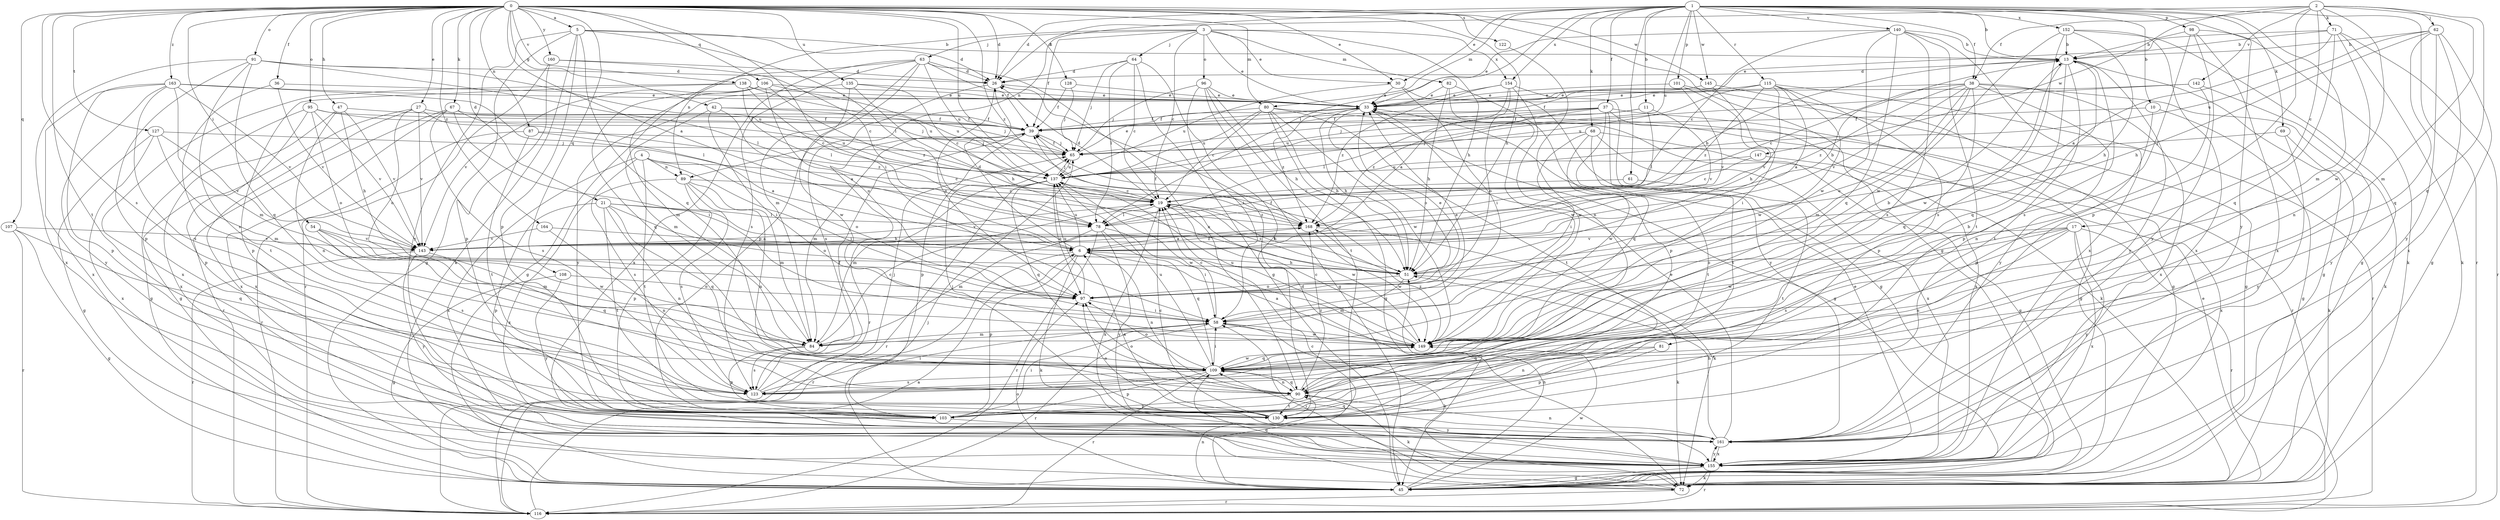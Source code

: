 strict digraph  {
0;
1;
2;
3;
4;
5;
6;
10;
11;
13;
17;
19;
21;
26;
27;
30;
33;
36;
37;
38;
39;
42;
45;
47;
51;
54;
58;
61;
62;
63;
64;
65;
67;
68;
69;
71;
72;
78;
80;
81;
82;
84;
87;
89;
90;
91;
95;
96;
97;
98;
101;
103;
106;
107;
108;
109;
115;
116;
122;
123;
127;
128;
130;
135;
137;
138;
140;
142;
143;
145;
147;
149;
152;
154;
155;
160;
161;
163;
164;
168;
0 -> 5  [label=a];
0 -> 6  [label=a];
0 -> 21  [label=d];
0 -> 26  [label=d];
0 -> 27  [label=e];
0 -> 30  [label=e];
0 -> 36  [label=f];
0 -> 42  [label=g];
0 -> 45  [label=g];
0 -> 47  [label=h];
0 -> 51  [label=h];
0 -> 54  [label=i];
0 -> 58  [label=i];
0 -> 67  [label=k];
0 -> 80  [label=m];
0 -> 87  [label=n];
0 -> 91  [label=o];
0 -> 95  [label=o];
0 -> 106  [label=q];
0 -> 107  [label=q];
0 -> 108  [label=q];
0 -> 122  [label=s];
0 -> 123  [label=s];
0 -> 127  [label=t];
0 -> 128  [label=t];
0 -> 130  [label=t];
0 -> 135  [label=u];
0 -> 137  [label=u];
0 -> 138  [label=v];
0 -> 145  [label=w];
0 -> 160  [label=y];
0 -> 163  [label=z];
0 -> 164  [label=z];
0 -> 168  [label=z];
1 -> 10  [label=b];
1 -> 11  [label=b];
1 -> 13  [label=b];
1 -> 26  [label=d];
1 -> 30  [label=e];
1 -> 37  [label=f];
1 -> 38  [label=f];
1 -> 61  [label=j];
1 -> 68  [label=k];
1 -> 69  [label=k];
1 -> 78  [label=l];
1 -> 80  [label=m];
1 -> 81  [label=m];
1 -> 89  [label=n];
1 -> 98  [label=p];
1 -> 101  [label=p];
1 -> 115  [label=r];
1 -> 116  [label=r];
1 -> 137  [label=u];
1 -> 140  [label=v];
1 -> 145  [label=w];
1 -> 152  [label=x];
1 -> 154  [label=x];
1 -> 161  [label=y];
2 -> 17  [label=c];
2 -> 26  [label=d];
2 -> 38  [label=f];
2 -> 62  [label=j];
2 -> 71  [label=k];
2 -> 81  [label=m];
2 -> 103  [label=p];
2 -> 109  [label=q];
2 -> 142  [label=v];
2 -> 147  [label=w];
2 -> 149  [label=w];
3 -> 19  [label=c];
3 -> 30  [label=e];
3 -> 33  [label=e];
3 -> 39  [label=f];
3 -> 51  [label=h];
3 -> 63  [label=j];
3 -> 64  [label=j];
3 -> 82  [label=m];
3 -> 89  [label=n];
3 -> 96  [label=o];
3 -> 154  [label=x];
4 -> 19  [label=c];
4 -> 58  [label=i];
4 -> 89  [label=n];
4 -> 97  [label=o];
4 -> 123  [label=s];
4 -> 130  [label=t];
4 -> 155  [label=x];
5 -> 13  [label=b];
5 -> 26  [label=d];
5 -> 45  [label=g];
5 -> 72  [label=k];
5 -> 78  [label=l];
5 -> 103  [label=p];
5 -> 109  [label=q];
5 -> 161  [label=y];
6 -> 26  [label=d];
6 -> 51  [label=h];
6 -> 72  [label=k];
6 -> 90  [label=n];
6 -> 103  [label=p];
6 -> 116  [label=r];
6 -> 137  [label=u];
6 -> 168  [label=z];
10 -> 39  [label=f];
10 -> 45  [label=g];
10 -> 103  [label=p];
11 -> 39  [label=f];
11 -> 78  [label=l];
11 -> 137  [label=u];
11 -> 143  [label=v];
13 -> 26  [label=d];
13 -> 45  [label=g];
13 -> 103  [label=p];
13 -> 109  [label=q];
13 -> 130  [label=t];
13 -> 149  [label=w];
13 -> 161  [label=y];
17 -> 90  [label=n];
17 -> 97  [label=o];
17 -> 116  [label=r];
17 -> 123  [label=s];
17 -> 143  [label=v];
17 -> 149  [label=w];
17 -> 155  [label=x];
17 -> 161  [label=y];
19 -> 26  [label=d];
19 -> 51  [label=h];
19 -> 78  [label=l];
19 -> 143  [label=v];
19 -> 149  [label=w];
19 -> 155  [label=x];
19 -> 168  [label=z];
21 -> 51  [label=h];
21 -> 78  [label=l];
21 -> 90  [label=n];
21 -> 97  [label=o];
21 -> 103  [label=p];
21 -> 109  [label=q];
21 -> 130  [label=t];
26 -> 33  [label=e];
26 -> 97  [label=o];
26 -> 123  [label=s];
27 -> 39  [label=f];
27 -> 45  [label=g];
27 -> 97  [label=o];
27 -> 143  [label=v];
27 -> 155  [label=x];
27 -> 168  [label=z];
30 -> 33  [label=e];
30 -> 58  [label=i];
30 -> 137  [label=u];
30 -> 161  [label=y];
33 -> 39  [label=f];
33 -> 45  [label=g];
33 -> 51  [label=h];
33 -> 97  [label=o];
33 -> 116  [label=r];
33 -> 168  [label=z];
36 -> 33  [label=e];
36 -> 130  [label=t];
36 -> 143  [label=v];
37 -> 39  [label=f];
37 -> 45  [label=g];
37 -> 65  [label=j];
37 -> 78  [label=l];
37 -> 109  [label=q];
37 -> 130  [label=t];
37 -> 155  [label=x];
37 -> 168  [label=z];
38 -> 19  [label=c];
38 -> 33  [label=e];
38 -> 72  [label=k];
38 -> 84  [label=m];
38 -> 97  [label=o];
38 -> 109  [label=q];
38 -> 143  [label=v];
38 -> 155  [label=x];
38 -> 161  [label=y];
38 -> 168  [label=z];
39 -> 65  [label=j];
39 -> 84  [label=m];
39 -> 103  [label=p];
39 -> 116  [label=r];
42 -> 6  [label=a];
42 -> 39  [label=f];
42 -> 58  [label=i];
42 -> 65  [label=j];
42 -> 84  [label=m];
45 -> 19  [label=c];
45 -> 51  [label=h];
45 -> 65  [label=j];
45 -> 90  [label=n];
45 -> 97  [label=o];
45 -> 149  [label=w];
47 -> 39  [label=f];
47 -> 51  [label=h];
47 -> 90  [label=n];
47 -> 143  [label=v];
47 -> 155  [label=x];
51 -> 19  [label=c];
51 -> 39  [label=f];
51 -> 72  [label=k];
51 -> 84  [label=m];
51 -> 97  [label=o];
54 -> 84  [label=m];
54 -> 123  [label=s];
54 -> 143  [label=v];
54 -> 149  [label=w];
58 -> 19  [label=c];
58 -> 33  [label=e];
58 -> 72  [label=k];
58 -> 84  [label=m];
58 -> 116  [label=r];
58 -> 149  [label=w];
61 -> 19  [label=c];
61 -> 130  [label=t];
62 -> 13  [label=b];
62 -> 45  [label=g];
62 -> 51  [label=h];
62 -> 109  [label=q];
62 -> 137  [label=u];
62 -> 155  [label=x];
62 -> 161  [label=y];
63 -> 26  [label=d];
63 -> 39  [label=f];
63 -> 45  [label=g];
63 -> 84  [label=m];
63 -> 90  [label=n];
63 -> 103  [label=p];
63 -> 123  [label=s];
63 -> 137  [label=u];
63 -> 155  [label=x];
64 -> 19  [label=c];
64 -> 26  [label=d];
64 -> 45  [label=g];
64 -> 65  [label=j];
64 -> 78  [label=l];
64 -> 130  [label=t];
65 -> 33  [label=e];
65 -> 39  [label=f];
65 -> 137  [label=u];
67 -> 39  [label=f];
67 -> 58  [label=i];
67 -> 116  [label=r];
67 -> 123  [label=s];
67 -> 137  [label=u];
67 -> 155  [label=x];
68 -> 45  [label=g];
68 -> 58  [label=i];
68 -> 65  [label=j];
68 -> 130  [label=t];
68 -> 149  [label=w];
68 -> 155  [label=x];
69 -> 65  [label=j];
69 -> 72  [label=k];
69 -> 161  [label=y];
71 -> 6  [label=a];
71 -> 13  [label=b];
71 -> 33  [label=e];
71 -> 72  [label=k];
71 -> 90  [label=n];
71 -> 109  [label=q];
71 -> 116  [label=r];
72 -> 26  [label=d];
72 -> 33  [label=e];
72 -> 58  [label=i];
72 -> 109  [label=q];
72 -> 116  [label=r];
78 -> 13  [label=b];
78 -> 58  [label=i];
78 -> 84  [label=m];
78 -> 109  [label=q];
78 -> 116  [label=r];
78 -> 161  [label=y];
80 -> 19  [label=c];
80 -> 39  [label=f];
80 -> 45  [label=g];
80 -> 51  [label=h];
80 -> 72  [label=k];
80 -> 130  [label=t];
80 -> 137  [label=u];
80 -> 149  [label=w];
81 -> 90  [label=n];
81 -> 103  [label=p];
81 -> 109  [label=q];
82 -> 33  [label=e];
82 -> 51  [label=h];
82 -> 103  [label=p];
82 -> 149  [label=w];
84 -> 19  [label=c];
84 -> 103  [label=p];
84 -> 123  [label=s];
87 -> 6  [label=a];
87 -> 65  [label=j];
87 -> 116  [label=r];
87 -> 130  [label=t];
89 -> 19  [label=c];
89 -> 84  [label=m];
89 -> 90  [label=n];
89 -> 103  [label=p];
89 -> 123  [label=s];
89 -> 155  [label=x];
90 -> 13  [label=b];
90 -> 72  [label=k];
90 -> 97  [label=o];
90 -> 103  [label=p];
90 -> 109  [label=q];
90 -> 130  [label=t];
90 -> 168  [label=z];
91 -> 26  [label=d];
91 -> 78  [label=l];
91 -> 103  [label=p];
91 -> 109  [label=q];
91 -> 123  [label=s];
91 -> 137  [label=u];
91 -> 155  [label=x];
95 -> 39  [label=f];
95 -> 45  [label=g];
95 -> 65  [label=j];
95 -> 97  [label=o];
95 -> 103  [label=p];
95 -> 143  [label=v];
96 -> 33  [label=e];
96 -> 45  [label=g];
96 -> 51  [label=h];
96 -> 58  [label=i];
96 -> 65  [label=j];
96 -> 130  [label=t];
97 -> 33  [label=e];
97 -> 58  [label=i];
97 -> 137  [label=u];
98 -> 13  [label=b];
98 -> 72  [label=k];
98 -> 123  [label=s];
98 -> 155  [label=x];
98 -> 161  [label=y];
101 -> 33  [label=e];
101 -> 45  [label=g];
101 -> 51  [label=h];
101 -> 143  [label=v];
103 -> 58  [label=i];
103 -> 161  [label=y];
106 -> 33  [label=e];
106 -> 84  [label=m];
106 -> 97  [label=o];
106 -> 109  [label=q];
106 -> 137  [label=u];
106 -> 143  [label=v];
106 -> 168  [label=z];
107 -> 45  [label=g];
107 -> 109  [label=q];
107 -> 116  [label=r];
107 -> 143  [label=v];
108 -> 45  [label=g];
108 -> 97  [label=o];
108 -> 161  [label=y];
109 -> 58  [label=i];
109 -> 90  [label=n];
109 -> 97  [label=o];
109 -> 103  [label=p];
109 -> 116  [label=r];
109 -> 123  [label=s];
109 -> 137  [label=u];
109 -> 149  [label=w];
115 -> 6  [label=a];
115 -> 33  [label=e];
115 -> 39  [label=f];
115 -> 103  [label=p];
115 -> 116  [label=r];
115 -> 137  [label=u];
115 -> 143  [label=v];
115 -> 149  [label=w];
115 -> 168  [label=z];
116 -> 6  [label=a];
122 -> 90  [label=n];
123 -> 39  [label=f];
123 -> 58  [label=i];
123 -> 65  [label=j];
127 -> 45  [label=g];
127 -> 65  [label=j];
127 -> 84  [label=m];
127 -> 143  [label=v];
127 -> 155  [label=x];
128 -> 33  [label=e];
128 -> 39  [label=f];
128 -> 65  [label=j];
130 -> 6  [label=a];
130 -> 19  [label=c];
130 -> 65  [label=j];
130 -> 97  [label=o];
135 -> 19  [label=c];
135 -> 33  [label=e];
135 -> 51  [label=h];
135 -> 149  [label=w];
135 -> 161  [label=y];
137 -> 19  [label=c];
137 -> 65  [label=j];
137 -> 84  [label=m];
137 -> 97  [label=o];
137 -> 109  [label=q];
137 -> 116  [label=r];
137 -> 149  [label=w];
138 -> 19  [label=c];
138 -> 33  [label=e];
138 -> 78  [label=l];
138 -> 103  [label=p];
138 -> 137  [label=u];
138 -> 155  [label=x];
140 -> 13  [label=b];
140 -> 19  [label=c];
140 -> 33  [label=e];
140 -> 109  [label=q];
140 -> 123  [label=s];
140 -> 130  [label=t];
140 -> 149  [label=w];
140 -> 155  [label=x];
142 -> 33  [label=e];
142 -> 65  [label=j];
142 -> 90  [label=n];
142 -> 161  [label=y];
143 -> 13  [label=b];
143 -> 109  [label=q];
143 -> 116  [label=r];
143 -> 161  [label=y];
145 -> 33  [label=e];
145 -> 45  [label=g];
145 -> 58  [label=i];
147 -> 19  [label=c];
147 -> 137  [label=u];
147 -> 155  [label=x];
149 -> 6  [label=a];
149 -> 13  [label=b];
149 -> 19  [label=c];
149 -> 58  [label=i];
149 -> 109  [label=q];
149 -> 137  [label=u];
149 -> 168  [label=z];
152 -> 13  [label=b];
152 -> 45  [label=g];
152 -> 51  [label=h];
152 -> 123  [label=s];
152 -> 149  [label=w];
152 -> 155  [label=x];
154 -> 6  [label=a];
154 -> 33  [label=e];
154 -> 45  [label=g];
154 -> 97  [label=o];
154 -> 149  [label=w];
154 -> 168  [label=z];
155 -> 33  [label=e];
155 -> 45  [label=g];
155 -> 72  [label=k];
155 -> 116  [label=r];
155 -> 161  [label=y];
160 -> 19  [label=c];
160 -> 26  [label=d];
160 -> 103  [label=p];
160 -> 116  [label=r];
161 -> 33  [label=e];
161 -> 51  [label=h];
161 -> 90  [label=n];
161 -> 109  [label=q];
161 -> 155  [label=x];
163 -> 33  [label=e];
163 -> 78  [label=l];
163 -> 84  [label=m];
163 -> 103  [label=p];
163 -> 123  [label=s];
163 -> 143  [label=v];
163 -> 155  [label=x];
163 -> 161  [label=y];
164 -> 6  [label=a];
164 -> 90  [label=n];
164 -> 143  [label=v];
168 -> 6  [label=a];
168 -> 39  [label=f];
168 -> 72  [label=k];
168 -> 149  [label=w];
}
